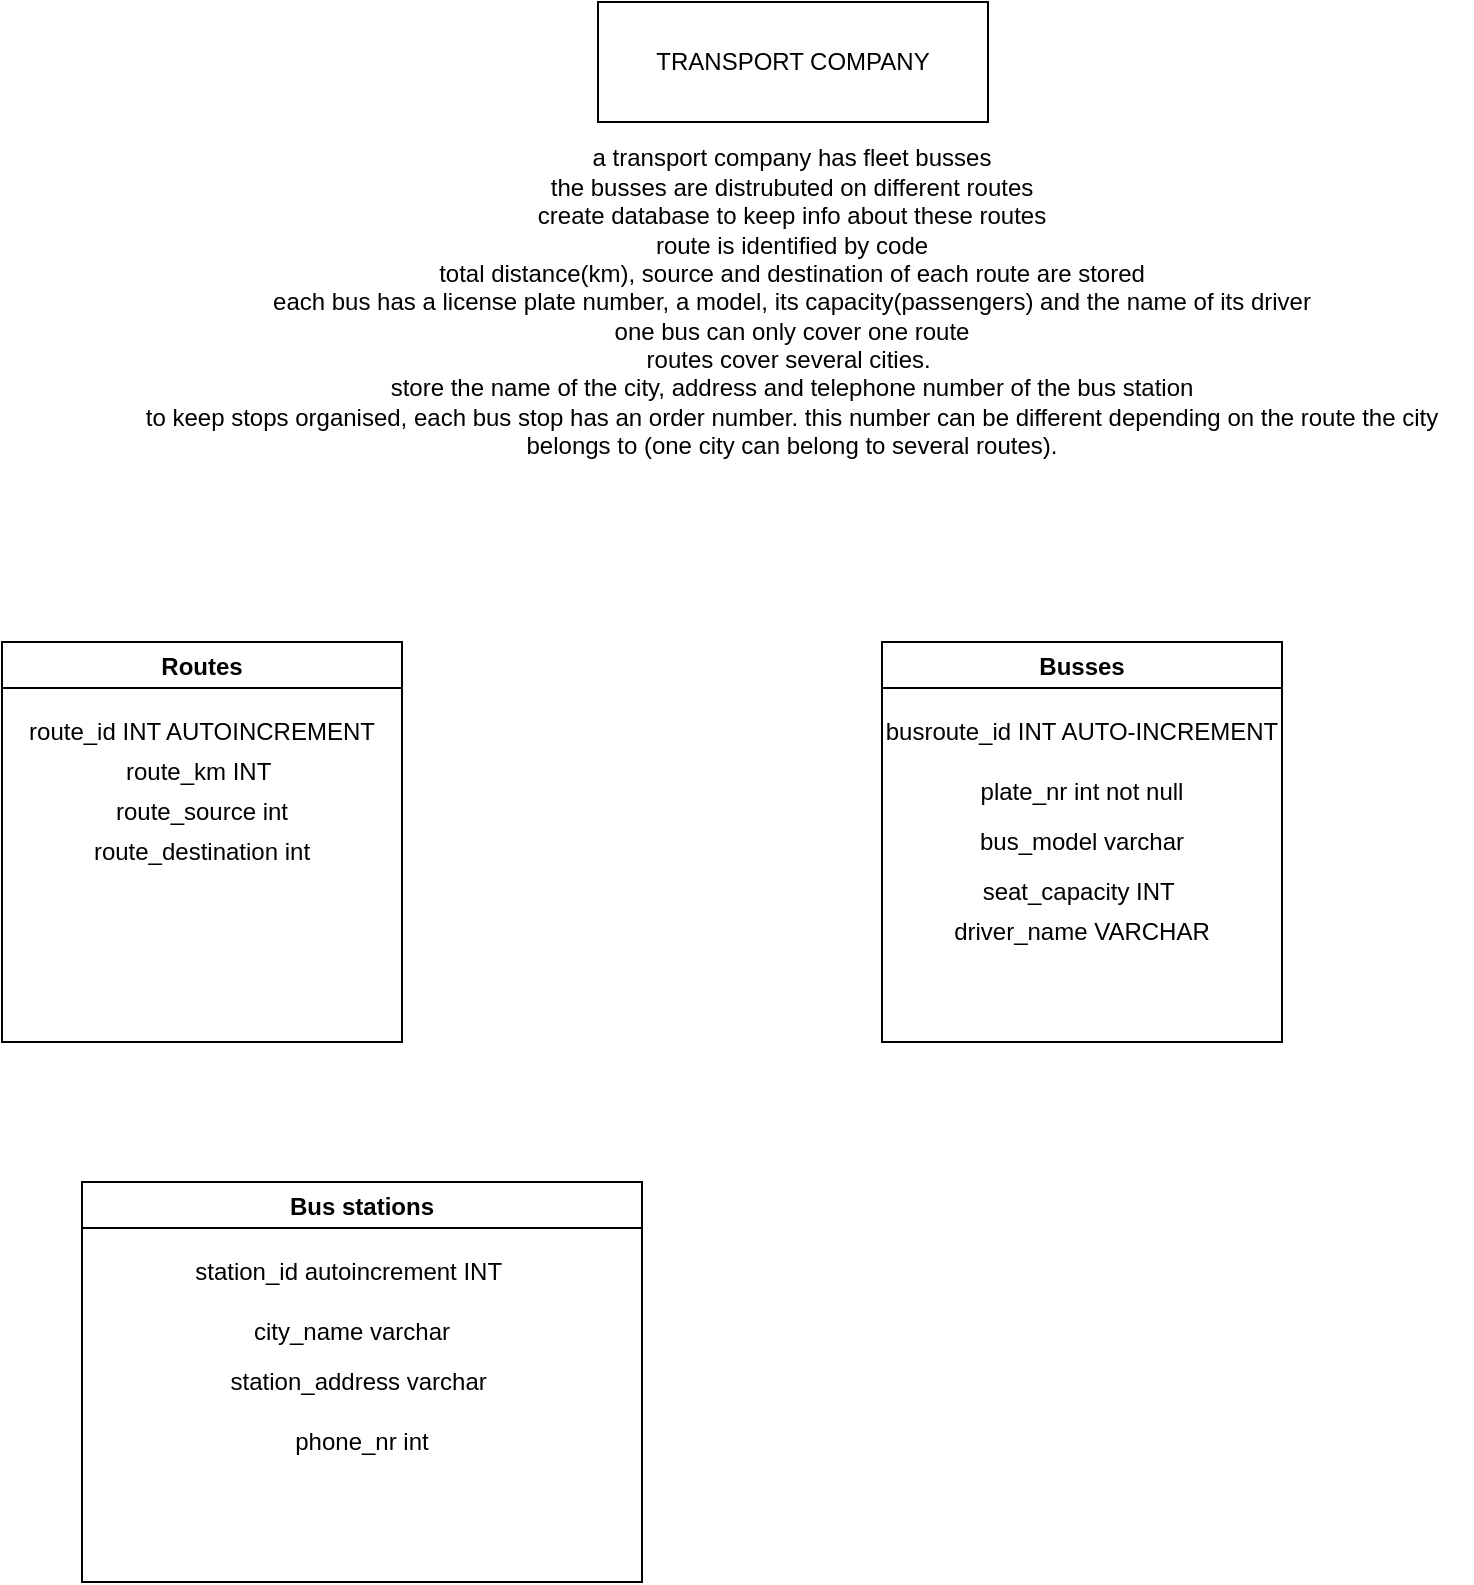 <mxfile>
    <diagram id="iSBRltnWKyq5xoobThbc" name="Page-1">
        <mxGraphModel dx="1800" dy="1058" grid="1" gridSize="10" guides="1" tooltips="1" connect="1" arrows="1" fold="1" page="1" pageScale="1" pageWidth="850" pageHeight="1100" math="0" shadow="0">
            <root>
                <mxCell id="0"/>
                <mxCell id="1" parent="0"/>
                <mxCell id="2" value="TRANSPORT COMPANY" style="rounded=0;whiteSpace=wrap;html=1;" vertex="1" parent="1">
                    <mxGeometry x="328" y="30" width="195" height="60" as="geometry"/>
                </mxCell>
                <mxCell id="3" value="a transport company has fleet busses&lt;br&gt;the busses are distrubuted on different routes&lt;br&gt;create database to keep info about these routes&lt;br&gt;route is identified by code&lt;br&gt;total distance(km), source and destination of each route are stored&lt;br&gt;each bus has a license plate number, a model, its capacity(passengers) and the name of its driver&lt;br&gt;one bus can only cover one route&lt;br&gt;routes cover several cities.&amp;nbsp;&lt;br&gt;store the name of the city, address and telephone number of the bus station&lt;br&gt;to keep stops organised, each bus stop has an order number. this number can be different depending on the route the city belongs to (one city can belong to several routes)." style="text;html=1;strokeColor=none;fillColor=none;align=center;verticalAlign=middle;whiteSpace=wrap;rounded=0;" vertex="1" parent="1">
                    <mxGeometry x="85" y="90" width="680" height="180" as="geometry"/>
                </mxCell>
                <mxCell id="5" value="Routes" style="swimlane;" vertex="1" parent="1">
                    <mxGeometry x="30" y="350" width="200" height="200" as="geometry"/>
                </mxCell>
                <mxCell id="6" value="route_id INT AUTOINCREMENT" style="text;html=1;strokeColor=none;fillColor=none;align=center;verticalAlign=middle;whiteSpace=wrap;rounded=0;" vertex="1" parent="5">
                    <mxGeometry y="30" width="200" height="30" as="geometry"/>
                </mxCell>
                <mxCell id="7" value="route_km INT&amp;nbsp;" style="text;html=1;strokeColor=none;fillColor=none;align=center;verticalAlign=middle;whiteSpace=wrap;rounded=0;" vertex="1" parent="5">
                    <mxGeometry y="50" width="200" height="30" as="geometry"/>
                </mxCell>
                <mxCell id="8" value="route_source int" style="text;html=1;strokeColor=none;fillColor=none;align=center;verticalAlign=middle;whiteSpace=wrap;rounded=0;" vertex="1" parent="5">
                    <mxGeometry y="70" width="200" height="30" as="geometry"/>
                </mxCell>
                <mxCell id="9" value="route_destination int" style="text;html=1;strokeColor=none;fillColor=none;align=center;verticalAlign=middle;whiteSpace=wrap;rounded=0;" vertex="1" parent="5">
                    <mxGeometry y="90" width="200" height="30" as="geometry"/>
                </mxCell>
                <mxCell id="10" value="Busses" style="swimlane;" vertex="1" parent="1">
                    <mxGeometry x="470" y="350" width="200" height="200" as="geometry"/>
                </mxCell>
                <mxCell id="12" value="busroute_id INT AUTO-INCREMENT" style="text;html=1;strokeColor=none;fillColor=none;align=center;verticalAlign=middle;whiteSpace=wrap;rounded=0;" vertex="1" parent="10">
                    <mxGeometry y="30" width="200" height="30" as="geometry"/>
                </mxCell>
                <mxCell id="13" value="plate_nr int not null" style="text;html=1;strokeColor=none;fillColor=none;align=center;verticalAlign=middle;whiteSpace=wrap;rounded=0;" vertex="1" parent="10">
                    <mxGeometry y="60" width="200" height="30" as="geometry"/>
                </mxCell>
                <mxCell id="15" value="bus_model varchar" style="text;html=1;strokeColor=none;fillColor=none;align=center;verticalAlign=middle;whiteSpace=wrap;rounded=0;" vertex="1" parent="10">
                    <mxGeometry y="85" width="200" height="30" as="geometry"/>
                </mxCell>
                <mxCell id="16" value="seat_capacity INT&amp;nbsp;" style="text;html=1;strokeColor=none;fillColor=none;align=center;verticalAlign=middle;whiteSpace=wrap;rounded=0;" vertex="1" parent="10">
                    <mxGeometry y="110" width="200" height="30" as="geometry"/>
                </mxCell>
                <mxCell id="17" value="driver_name VARCHAR" style="text;html=1;strokeColor=none;fillColor=none;align=center;verticalAlign=middle;whiteSpace=wrap;rounded=0;" vertex="1" parent="10">
                    <mxGeometry y="130" width="200" height="30" as="geometry"/>
                </mxCell>
                <mxCell id="19" value="Bus stations" style="swimlane;" vertex="1" parent="1">
                    <mxGeometry x="70" y="620" width="280" height="200" as="geometry"/>
                </mxCell>
                <mxCell id="20" value="station_id autoincrement INT&amp;nbsp;" style="text;html=1;strokeColor=none;fillColor=none;align=center;verticalAlign=middle;whiteSpace=wrap;rounded=0;" vertex="1" parent="19">
                    <mxGeometry y="30" width="270" height="30" as="geometry"/>
                </mxCell>
                <mxCell id="21" value="city_name varchar" style="text;html=1;strokeColor=none;fillColor=none;align=center;verticalAlign=middle;whiteSpace=wrap;rounded=0;" vertex="1" parent="19">
                    <mxGeometry y="60" width="270" height="30" as="geometry"/>
                </mxCell>
                <mxCell id="22" value="station_address varchar&amp;nbsp;" style="text;html=1;strokeColor=none;fillColor=none;align=center;verticalAlign=middle;whiteSpace=wrap;rounded=0;" vertex="1" parent="19">
                    <mxGeometry x="5" y="85" width="270" height="30" as="geometry"/>
                </mxCell>
                <mxCell id="23" value="phone_nr int" style="text;html=1;strokeColor=none;fillColor=none;align=center;verticalAlign=middle;whiteSpace=wrap;rounded=0;" vertex="1" parent="19">
                    <mxGeometry x="5" y="115" width="270" height="30" as="geometry"/>
                </mxCell>
                <mxCell id="24" value="&amp;nbsp;" style="text;html=1;strokeColor=none;fillColor=none;align=center;verticalAlign=middle;whiteSpace=wrap;rounded=0;" vertex="1" parent="19">
                    <mxGeometry x="10" y="145" width="270" height="30" as="geometry"/>
                </mxCell>
            </root>
        </mxGraphModel>
    </diagram>
</mxfile>